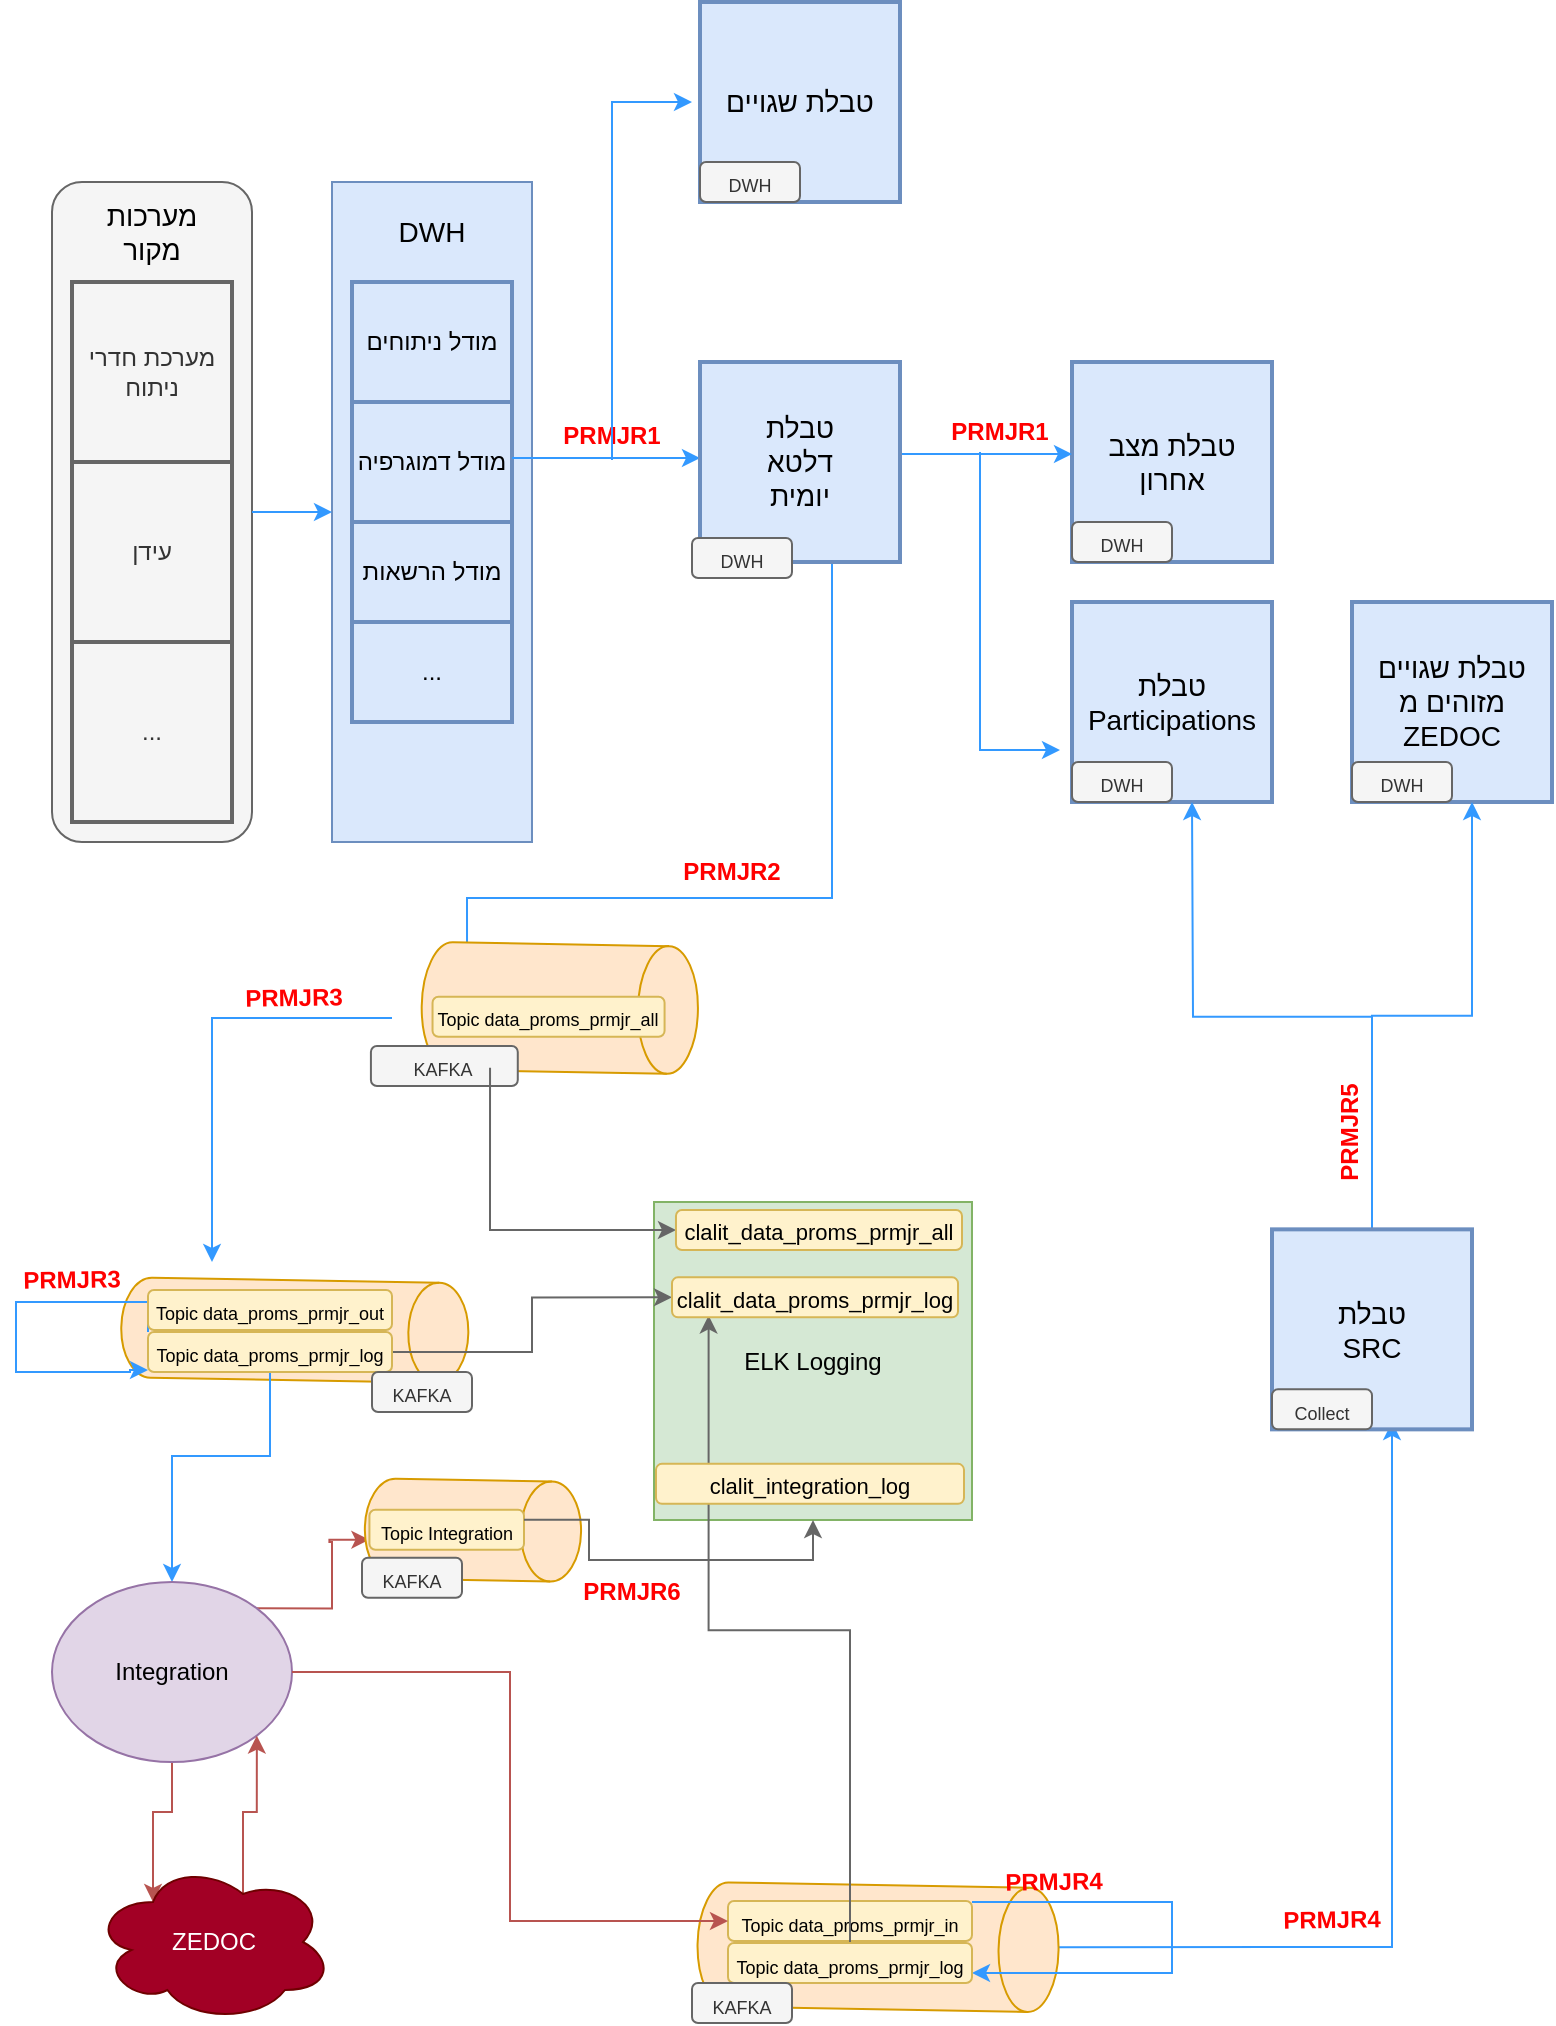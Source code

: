 <mxfile version="20.8.22" type="github">
  <diagram name="‫עמוד-1‬" id="UTx1FxKETpSa5mLvCJv0">
    <mxGraphModel dx="995" dy="612" grid="1" gridSize="10" guides="1" tooltips="1" connect="1" arrows="1" fold="1" page="1" pageScale="1" pageWidth="827" pageHeight="1169" math="0" shadow="0">
      <root>
        <mxCell id="0" />
        <mxCell id="1" parent="0" />
        <mxCell id="qalA2DdfZjyfhrwCt3sX-16" style="edgeStyle=orthogonalEdgeStyle;rounded=0;orthogonalLoop=1;jettySize=auto;html=1;entryX=0;entryY=0.5;entryDx=0;entryDy=0;entryPerimeter=0;strokeColor=#3399FF;fontColor=#000000;exitX=0.66;exitY=1;exitDx=0;exitDy=0;exitPerimeter=0;" parent="1" source="ysbtws3u_5ZjublSt12L-21" edge="1">
          <mxGeometry relative="1" as="geometry">
            <mxPoint x="364" y="298" as="sourcePoint" />
            <mxPoint x="247.526" y="550.374" as="targetPoint" />
            <Array as="points">
              <mxPoint x="430" y="518" />
              <mxPoint x="248" y="518" />
            </Array>
          </mxGeometry>
        </mxCell>
        <mxCell id="qalA2DdfZjyfhrwCt3sX-15" value="" style="group" parent="1" vertex="1" connectable="0">
          <mxGeometry x="204.29" y="551.63" width="125.71" height="90.47" as="geometry" />
        </mxCell>
        <mxCell id="qalA2DdfZjyfhrwCt3sX-13" value="" style="shape=cylinder3;whiteSpace=wrap;html=1;boundedLbl=1;backgroundOutline=1;size=15;rotation=91;fillColor=#ffe6cc;strokeColor=#d79b00;" parent="qalA2DdfZjyfhrwCt3sX-15" vertex="1">
          <mxGeometry x="57.69" y="-47.64" width="63.86" height="138.11" as="geometry" />
        </mxCell>
        <mxCell id="qalA2DdfZjyfhrwCt3sX-23" value="&lt;font style=&quot;font-size: 9px;&quot;&gt;Topic data_proms_prmjr_all&lt;/font&gt;" style="rounded=1;whiteSpace=wrap;html=1;strokeWidth=1;fontSize=14;fillColor=#fff2cc;strokeColor=#d6b656;container=0;" parent="qalA2DdfZjyfhrwCt3sX-15" vertex="1">
          <mxGeometry x="25.98" y="15.74" width="116.02" height="20" as="geometry" />
        </mxCell>
        <mxCell id="qalA2DdfZjyfhrwCt3sX-60" value="&lt;font style=&quot;font-size: 9px;&quot;&gt;KAFKA&lt;/font&gt;" style="rounded=1;whiteSpace=wrap;html=1;strokeWidth=1;fontSize=14;fillColor=#f5f5f5;fontColor=#333333;strokeColor=#666666;container=0;" parent="qalA2DdfZjyfhrwCt3sX-15" vertex="1">
          <mxGeometry x="-4.832" y="40.369" width="73.429" height="20.001" as="geometry" />
        </mxCell>
        <mxCell id="qalA2DdfZjyfhrwCt3sX-19" value="ELK Logging" style="whiteSpace=wrap;html=1;aspect=fixed;fillColor=#d5e8d4;strokeColor=#82b366;" parent="1" vertex="1">
          <mxGeometry x="341" y="670" width="159" height="159" as="geometry" />
        </mxCell>
        <mxCell id="qalA2DdfZjyfhrwCt3sX-20" style="edgeStyle=orthogonalEdgeStyle;rounded=0;orthogonalLoop=1;jettySize=auto;html=1;entryX=0;entryY=0.5;entryDx=0;entryDy=0;strokeColor=#666666;fontColor=#000000;exitX=1;exitY=0;exitDx=0;exitDy=15;exitPerimeter=0;fillColor=#f5f5f5;" parent="1" target="W7vz-Achiv2x6z0J3eZe-1" edge="1">
          <mxGeometry relative="1" as="geometry">
            <mxPoint x="259.02" y="602.844" as="sourcePoint" />
            <mxPoint x="326" y="699.75" as="targetPoint" />
            <Array as="points">
              <mxPoint x="259" y="684" />
            </Array>
          </mxGeometry>
        </mxCell>
        <mxCell id="qalA2DdfZjyfhrwCt3sX-21" value="" style="shape=cylinder3;whiteSpace=wrap;html=1;boundedLbl=1;backgroundOutline=1;size=15;rotation=91;fillColor=#ffe6cc;strokeColor=#d79b00;" parent="1" vertex="1">
          <mxGeometry x="136.4" y="647.37" width="50" height="173.55" as="geometry" />
        </mxCell>
        <mxCell id="qalA2DdfZjyfhrwCt3sX-26" style="edgeStyle=orthogonalEdgeStyle;rounded=0;orthogonalLoop=1;jettySize=auto;html=1;entryX=0;entryY=0.5;entryDx=0;entryDy=0;strokeColor=#3399FF;fontColor=#000000;" parent="1" edge="1">
          <mxGeometry relative="1" as="geometry">
            <mxPoint x="88" y="735" as="sourcePoint" />
            <mxPoint x="88" y="754" as="targetPoint" />
            <Array as="points">
              <mxPoint x="88" y="720" />
              <mxPoint x="22" y="720" />
              <mxPoint x="22" y="755" />
              <mxPoint x="79" y="755" />
              <mxPoint x="79" y="754" />
            </Array>
          </mxGeometry>
        </mxCell>
        <mxCell id="qalA2DdfZjyfhrwCt3sX-34" style="edgeStyle=orthogonalEdgeStyle;rounded=0;orthogonalLoop=1;jettySize=auto;html=1;entryX=0.5;entryY=0;entryDx=0;entryDy=0;strokeColor=#3399FF;fontColor=#000000;" parent="1" source="qalA2DdfZjyfhrwCt3sX-24" target="qalA2DdfZjyfhrwCt3sX-32" edge="1">
          <mxGeometry relative="1" as="geometry" />
        </mxCell>
        <mxCell id="qalA2DdfZjyfhrwCt3sX-24" value="&lt;font style=&quot;font-size: 9px;&quot;&gt;Topic data_proms_prmjr_out&lt;/font&gt;" style="rounded=1;whiteSpace=wrap;html=1;strokeWidth=1;fontSize=14;fillColor=#fff2cc;strokeColor=#d6b656;container=0;" parent="1" vertex="1">
          <mxGeometry x="88" y="714" width="122" height="20" as="geometry" />
        </mxCell>
        <mxCell id="qalA2DdfZjyfhrwCt3sX-78" style="edgeStyle=orthogonalEdgeStyle;rounded=0;orthogonalLoop=1;jettySize=auto;html=1;strokeColor=#666666;fontColor=#000000;fillColor=#f5f5f5;entryX=0;entryY=0.5;entryDx=0;entryDy=0;" parent="1" source="qalA2DdfZjyfhrwCt3sX-25" target="W7vz-Achiv2x6z0J3eZe-2" edge="1">
          <mxGeometry relative="1" as="geometry" />
        </mxCell>
        <mxCell id="qalA2DdfZjyfhrwCt3sX-25" value="&lt;font style=&quot;font-size: 9px;&quot;&gt;Topic data_proms_prmjr_log&lt;/font&gt;" style="rounded=1;whiteSpace=wrap;html=1;strokeWidth=1;fontSize=14;fillColor=#fff2cc;strokeColor=#d6b656;container=0;" parent="1" vertex="1">
          <mxGeometry x="88" y="735" width="122" height="20" as="geometry" />
        </mxCell>
        <mxCell id="qalA2DdfZjyfhrwCt3sX-27" style="edgeStyle=orthogonalEdgeStyle;rounded=0;orthogonalLoop=1;jettySize=auto;html=1;strokeColor=#3399FF;fontColor=#000000;startArrow=none;" parent="1" edge="1">
          <mxGeometry relative="1" as="geometry">
            <mxPoint x="210" y="578" as="sourcePoint" />
            <mxPoint x="120" y="700" as="targetPoint" />
            <Array as="points">
              <mxPoint x="120" y="578" />
            </Array>
          </mxGeometry>
        </mxCell>
        <mxCell id="qalA2DdfZjyfhrwCt3sX-30" value="&lt;font color=&quot;#ff0000&quot; style=&quot;font-size: 12px;&quot;&gt;PRMJR3&lt;br&gt;&lt;/font&gt;" style="text;html=1;align=center;verticalAlign=middle;whiteSpace=wrap;rounded=0;fontSize=9;fontStyle=1;rotation=-1;" parent="1" vertex="1">
          <mxGeometry x="20" y="694" width="60" height="30" as="geometry" />
        </mxCell>
        <mxCell id="qalA2DdfZjyfhrwCt3sX-47" style="edgeStyle=orthogonalEdgeStyle;rounded=0;orthogonalLoop=1;jettySize=auto;html=1;entryX=0;entryY=0.75;entryDx=0;entryDy=0;strokeColor=#b85450;fontColor=#000000;exitX=1;exitY=0;exitDx=0;exitDy=0;fillColor=#f8cecc;" parent="1" source="qalA2DdfZjyfhrwCt3sX-32" target="qalA2DdfZjyfhrwCt3sX-41" edge="1">
          <mxGeometry relative="1" as="geometry" />
        </mxCell>
        <mxCell id="qalA2DdfZjyfhrwCt3sX-67" style="edgeStyle=orthogonalEdgeStyle;rounded=0;orthogonalLoop=1;jettySize=auto;html=1;entryX=0.25;entryY=0.25;entryDx=0;entryDy=0;entryPerimeter=0;strokeColor=#b85450;fontColor=#000000;fillColor=#f8cecc;" parent="1" source="qalA2DdfZjyfhrwCt3sX-32" target="qalA2DdfZjyfhrwCt3sX-33" edge="1">
          <mxGeometry relative="1" as="geometry" />
        </mxCell>
        <mxCell id="qalA2DdfZjyfhrwCt3sX-32" value="Integration" style="ellipse;whiteSpace=wrap;html=1;fillColor=#e1d5e7;strokeColor=#9673a6;" parent="1" vertex="1">
          <mxGeometry x="40" y="860" width="120" height="90" as="geometry" />
        </mxCell>
        <mxCell id="qalA2DdfZjyfhrwCt3sX-36" style="edgeStyle=orthogonalEdgeStyle;rounded=0;orthogonalLoop=1;jettySize=auto;html=1;entryX=1;entryY=1;entryDx=0;entryDy=0;strokeColor=#b85450;fontColor=#000000;fillColor=#f8cecc;exitX=0.625;exitY=0.2;exitDx=0;exitDy=0;exitPerimeter=0;" parent="1" source="qalA2DdfZjyfhrwCt3sX-33" target="qalA2DdfZjyfhrwCt3sX-32" edge="1">
          <mxGeometry relative="1" as="geometry" />
        </mxCell>
        <mxCell id="qalA2DdfZjyfhrwCt3sX-33" value="ZEDOC" style="ellipse;shape=cloud;whiteSpace=wrap;html=1;fontColor=#ffffff;fillColor=#a20025;strokeColor=#6F0000;" parent="1" vertex="1">
          <mxGeometry x="60.5" y="1000" width="120" height="80" as="geometry" />
        </mxCell>
        <mxCell id="qalA2DdfZjyfhrwCt3sX-37" value="&lt;font color=&quot;#ff0000&quot; style=&quot;font-size: 12px;&quot;&gt;PRMJR3&lt;br&gt;&lt;/font&gt;" style="text;html=1;align=center;verticalAlign=middle;whiteSpace=wrap;rounded=0;fontSize=9;fontStyle=1;rotation=-1;" parent="1" vertex="1">
          <mxGeometry x="130.997" y="553.001" width="60" height="30" as="geometry" />
        </mxCell>
        <mxCell id="qalA2DdfZjyfhrwCt3sX-39" value="" style="group" parent="1" vertex="1" connectable="0">
          <mxGeometry x="196.0" y="808.114" width="85.6" height="80" as="geometry" />
        </mxCell>
        <mxCell id="qalA2DdfZjyfhrwCt3sX-40" value="" style="shape=cylinder3;whiteSpace=wrap;html=1;boundedLbl=1;backgroundOutline=1;size=15;rotation=91;fillColor=#ffe6cc;strokeColor=#d79b00;" parent="qalA2DdfZjyfhrwCt3sX-39" vertex="1">
          <mxGeometry x="29.48" y="-28.11" width="50" height="108.11" as="geometry" />
        </mxCell>
        <mxCell id="qalA2DdfZjyfhrwCt3sX-41" value="&lt;font style=&quot;font-size: 9px;&quot;&gt;Topic Integration&lt;/font&gt;" style="rounded=1;whiteSpace=wrap;html=1;strokeWidth=1;fontSize=14;fillColor=#fff2cc;strokeColor=#d6b656;container=0;" parent="qalA2DdfZjyfhrwCt3sX-39" vertex="1">
          <mxGeometry x="2.71" y="15.74" width="77.29" height="20" as="geometry" />
        </mxCell>
        <mxCell id="qalA2DdfZjyfhrwCt3sX-62" value="&lt;font style=&quot;font-size: 9px;&quot;&gt;KAFKA&lt;/font&gt;" style="rounded=1;whiteSpace=wrap;html=1;strokeWidth=1;fontSize=14;fillColor=#f5f5f5;fontColor=#333333;strokeColor=#666666;container=0;" parent="qalA2DdfZjyfhrwCt3sX-39" vertex="1">
          <mxGeometry x="-1.0" y="39.736" width="50" height="20" as="geometry" />
        </mxCell>
        <mxCell id="qalA2DdfZjyfhrwCt3sX-44" value="" style="edgeStyle=orthogonalEdgeStyle;rounded=0;orthogonalLoop=1;jettySize=auto;html=1;strokeColor=#666666;fontColor=#000000;fillColor=#f5f5f5;entryX=0.5;entryY=1;entryDx=0;entryDy=0;exitX=1;exitY=0.25;exitDx=0;exitDy=0;" parent="1" source="qalA2DdfZjyfhrwCt3sX-41" target="qalA2DdfZjyfhrwCt3sX-19" edge="1">
          <mxGeometry relative="1" as="geometry">
            <mxPoint x="170" y="791.61" as="targetPoint" />
          </mxGeometry>
        </mxCell>
        <mxCell id="qalA2DdfZjyfhrwCt3sX-75" style="edgeStyle=orthogonalEdgeStyle;rounded=0;orthogonalLoop=1;jettySize=auto;html=1;entryX=0.6;entryY=0.963;entryDx=0;entryDy=0;entryPerimeter=0;strokeColor=#3399FF;fontColor=#000000;" parent="1" source="qalA2DdfZjyfhrwCt3sX-49" target="qalA2DdfZjyfhrwCt3sX-73" edge="1">
          <mxGeometry relative="1" as="geometry" />
        </mxCell>
        <mxCell id="qalA2DdfZjyfhrwCt3sX-49" value="" style="shape=cylinder3;whiteSpace=wrap;html=1;boundedLbl=1;backgroundOutline=1;size=15;rotation=91;fillColor=#ffe6cc;strokeColor=#d79b00;" parent="1" vertex="1">
          <mxGeometry x="421.96" y="952.33" width="62.13" height="180.52" as="geometry" />
        </mxCell>
        <mxCell id="qalA2DdfZjyfhrwCt3sX-70" style="edgeStyle=orthogonalEdgeStyle;rounded=0;orthogonalLoop=1;jettySize=auto;html=1;strokeColor=#3399FF;fontColor=#000000;entryX=1;entryY=0.75;entryDx=0;entryDy=0;" parent="1" source="qalA2DdfZjyfhrwCt3sX-52" target="qalA2DdfZjyfhrwCt3sX-53" edge="1">
          <mxGeometry relative="1" as="geometry">
            <mxPoint x="540" y="1060" as="targetPoint" />
            <Array as="points">
              <mxPoint x="600" y="1020" />
              <mxPoint x="600" y="1056" />
            </Array>
          </mxGeometry>
        </mxCell>
        <mxCell id="qalA2DdfZjyfhrwCt3sX-52" value="&lt;font style=&quot;font-size: 9px;&quot;&gt;Topic data_proms_prmjr_in&lt;/font&gt;" style="rounded=1;whiteSpace=wrap;html=1;strokeWidth=1;fontSize=14;fillColor=#fff2cc;strokeColor=#d6b656;container=0;" parent="1" vertex="1">
          <mxGeometry x="378" y="1019.5" width="122" height="20" as="geometry" />
        </mxCell>
        <mxCell id="qalA2DdfZjyfhrwCt3sX-72" style="edgeStyle=orthogonalEdgeStyle;rounded=0;orthogonalLoop=1;jettySize=auto;html=1;strokeColor=#666666;fontColor=#000000;fillColor=#f5f5f5;entryX=0.128;entryY=0.952;entryDx=0;entryDy=0;entryPerimeter=0;" parent="1" source="qalA2DdfZjyfhrwCt3sX-53" edge="1" target="W7vz-Achiv2x6z0J3eZe-2">
          <mxGeometry relative="1" as="geometry">
            <mxPoint x="350" y="790" as="targetPoint" />
          </mxGeometry>
        </mxCell>
        <mxCell id="qalA2DdfZjyfhrwCt3sX-53" value="&lt;font style=&quot;font-size: 9px;&quot;&gt;Topic data_proms_prmjr_log&lt;/font&gt;" style="rounded=1;whiteSpace=wrap;html=1;strokeWidth=1;fontSize=14;fillColor=#fff2cc;strokeColor=#d6b656;container=0;" parent="1" vertex="1">
          <mxGeometry x="378" y="1040.5" width="122" height="20" as="geometry" />
        </mxCell>
        <mxCell id="qalA2DdfZjyfhrwCt3sX-55" value="&lt;font color=&quot;#ff0000&quot; style=&quot;font-size: 12px;&quot;&gt;PRMJR4&lt;br&gt;&lt;/font&gt;" style="text;html=1;align=center;verticalAlign=middle;whiteSpace=wrap;rounded=0;fontSize=9;fontStyle=1;rotation=-1;" parent="1" vertex="1">
          <mxGeometry x="511" y="995" width="60" height="30" as="geometry" />
        </mxCell>
        <mxCell id="qalA2DdfZjyfhrwCt3sX-61" value="&lt;font style=&quot;font-size: 9px;&quot;&gt;KAFKA&lt;/font&gt;" style="rounded=1;whiteSpace=wrap;html=1;strokeWidth=1;fontSize=14;fillColor=#f5f5f5;fontColor=#333333;strokeColor=#666666;container=0;" parent="1" vertex="1">
          <mxGeometry x="200" y="755" width="50" height="20" as="geometry" />
        </mxCell>
        <mxCell id="qalA2DdfZjyfhrwCt3sX-63" value="&lt;font style=&quot;font-size: 9px;&quot;&gt;KAFKA&lt;/font&gt;" style="rounded=1;whiteSpace=wrap;html=1;strokeWidth=1;fontSize=14;fillColor=#f5f5f5;fontColor=#333333;strokeColor=#666666;container=0;" parent="1" vertex="1">
          <mxGeometry x="360" y="1060.5" width="50" height="20" as="geometry" />
        </mxCell>
        <mxCell id="qalA2DdfZjyfhrwCt3sX-65" value="" style="group" parent="1" vertex="1" connectable="0">
          <mxGeometry x="40" y="70" width="750" height="420" as="geometry" />
        </mxCell>
        <mxCell id="ysbtws3u_5ZjublSt12L-7" value="" style="group" parent="qalA2DdfZjyfhrwCt3sX-65" vertex="1" connectable="0">
          <mxGeometry y="90" width="100" height="330" as="geometry" />
        </mxCell>
        <mxCell id="ysbtws3u_5ZjublSt12L-1" value="" style="rounded=1;whiteSpace=wrap;html=1;fillColor=#f5f5f5;fontColor=#333333;strokeColor=#666666;" parent="ysbtws3u_5ZjublSt12L-7" vertex="1">
          <mxGeometry width="100" height="330" as="geometry" />
        </mxCell>
        <mxCell id="ysbtws3u_5ZjublSt12L-3" value="מערכת חדרי ניתוח" style="rounded=0;whiteSpace=wrap;html=1;fillColor=#f5f5f5;fontColor=#333333;strokeColor=#666666;strokeWidth=2;" parent="ysbtws3u_5ZjublSt12L-7" vertex="1">
          <mxGeometry x="10" y="50" width="80" height="90" as="geometry" />
        </mxCell>
        <mxCell id="ysbtws3u_5ZjublSt12L-4" value="עידן" style="rounded=0;whiteSpace=wrap;html=1;fillColor=#f5f5f5;fontColor=#333333;strokeColor=#666666;strokeWidth=2;" parent="ysbtws3u_5ZjublSt12L-7" vertex="1">
          <mxGeometry x="10" y="140" width="80" height="90" as="geometry" />
        </mxCell>
        <mxCell id="ysbtws3u_5ZjublSt12L-5" value="..." style="rounded=0;whiteSpace=wrap;html=1;fillColor=#f5f5f5;fontColor=#333333;strokeColor=#666666;strokeWidth=2;" parent="ysbtws3u_5ZjublSt12L-7" vertex="1">
          <mxGeometry x="10" y="230" width="80" height="90" as="geometry" />
        </mxCell>
        <mxCell id="ysbtws3u_5ZjublSt12L-6" value="&lt;font style=&quot;font-size: 14px;&quot;&gt;מערכות מקור&lt;/font&gt;" style="text;html=1;strokeColor=none;fillColor=none;align=center;verticalAlign=middle;whiteSpace=wrap;rounded=0;" parent="ysbtws3u_5ZjublSt12L-7" vertex="1">
          <mxGeometry x="20" y="10" width="60" height="30" as="geometry" />
        </mxCell>
        <mxCell id="ysbtws3u_5ZjublSt12L-8" value="" style="group;fillColor=#dae8fc;strokeColor=#6c8ebf;" parent="qalA2DdfZjyfhrwCt3sX-65" vertex="1" connectable="0">
          <mxGeometry x="140" y="90" width="100" height="330" as="geometry" />
        </mxCell>
        <mxCell id="ysbtws3u_5ZjublSt12L-10" value="מודל ניתוחים" style="rounded=0;whiteSpace=wrap;html=1;fillColor=#dae8fc;strokeColor=#6c8ebf;strokeWidth=2;" parent="ysbtws3u_5ZjublSt12L-8" vertex="1">
          <mxGeometry x="10" y="50" width="80" height="60" as="geometry" />
        </mxCell>
        <mxCell id="ysbtws3u_5ZjublSt12L-11" value="מודל דמוגרפיה" style="rounded=0;whiteSpace=wrap;html=1;fillColor=#dae8fc;strokeColor=#6c8ebf;strokeWidth=2;" parent="ysbtws3u_5ZjublSt12L-8" vertex="1">
          <mxGeometry x="10" y="110" width="80" height="60" as="geometry" />
        </mxCell>
        <mxCell id="ysbtws3u_5ZjublSt12L-12" value="מודל הרשאות" style="rounded=0;whiteSpace=wrap;html=1;fillColor=#dae8fc;strokeColor=#6c8ebf;strokeWidth=2;" parent="ysbtws3u_5ZjublSt12L-8" vertex="1">
          <mxGeometry x="10" y="170" width="80" height="50" as="geometry" />
        </mxCell>
        <mxCell id="ysbtws3u_5ZjublSt12L-13" value="&lt;font style=&quot;font-size: 14px;&quot;&gt;DWH&lt;/font&gt;" style="text;html=1;strokeColor=none;fillColor=none;align=center;verticalAlign=middle;whiteSpace=wrap;rounded=0;" parent="ysbtws3u_5ZjublSt12L-8" vertex="1">
          <mxGeometry x="20" y="10" width="60" height="30" as="geometry" />
        </mxCell>
        <mxCell id="ysbtws3u_5ZjublSt12L-14" value="..." style="rounded=0;whiteSpace=wrap;html=1;fillColor=#dae8fc;strokeColor=#6c8ebf;strokeWidth=2;" parent="ysbtws3u_5ZjublSt12L-8" vertex="1">
          <mxGeometry x="10" y="220" width="80" height="50" as="geometry" />
        </mxCell>
        <mxCell id="ysbtws3u_5ZjublSt12L-16" value="" style="endArrow=classic;html=1;rounded=0;fontSize=14;exitX=1;exitY=0.5;exitDx=0;exitDy=0;entryX=0;entryY=0.5;entryDx=0;entryDy=0;strokeColor=#3399FF;" parent="qalA2DdfZjyfhrwCt3sX-65" source="ysbtws3u_5ZjublSt12L-1" edge="1">
          <mxGeometry width="50" height="50" relative="1" as="geometry">
            <mxPoint x="340" y="310" as="sourcePoint" />
            <mxPoint x="140" y="255" as="targetPoint" />
          </mxGeometry>
        </mxCell>
        <mxCell id="ysbtws3u_5ZjublSt12L-26" value="" style="edgeStyle=orthogonalEdgeStyle;rounded=0;orthogonalLoop=1;jettySize=auto;html=1;strokeColor=#3399FF;fontSize=9;fontColor=#3399FF;" parent="qalA2DdfZjyfhrwCt3sX-65" edge="1">
          <mxGeometry relative="1" as="geometry">
            <mxPoint x="230" y="228" as="sourcePoint" />
            <mxPoint x="324" y="228" as="targetPoint" />
          </mxGeometry>
        </mxCell>
        <mxCell id="ysbtws3u_5ZjublSt12L-29" value="&lt;font color=&quot;#ff0000&quot; style=&quot;font-size: 12px;&quot;&gt;PRMJR1&lt;/font&gt;" style="text;html=1;align=center;verticalAlign=middle;whiteSpace=wrap;rounded=0;fontSize=9;fontStyle=1" parent="qalA2DdfZjyfhrwCt3sX-65" vertex="1">
          <mxGeometry x="250" y="202" width="60" height="30" as="geometry" />
        </mxCell>
        <mxCell id="qalA2DdfZjyfhrwCt3sX-6" value="" style="endArrow=classic;html=1;rounded=0;fillColor=#dae8fc;strokeColor=#3399FF;fontColor=#0000FF;" parent="qalA2DdfZjyfhrwCt3sX-65" edge="1">
          <mxGeometry width="50" height="50" relative="1" as="geometry">
            <mxPoint x="280" y="229" as="sourcePoint" />
            <mxPoint x="320" y="50" as="targetPoint" />
            <Array as="points">
              <mxPoint x="280" y="50" />
            </Array>
          </mxGeometry>
        </mxCell>
        <mxCell id="qalA2DdfZjyfhrwCt3sX-2" value="טבלת מצב אחרון" style="whiteSpace=wrap;html=1;aspect=fixed;strokeWidth=2;fontSize=14;fillColor=#dae8fc;strokeColor=#6c8ebf;container=0;" parent="qalA2DdfZjyfhrwCt3sX-65" vertex="1">
          <mxGeometry x="510" y="180" width="100" height="100" as="geometry" />
        </mxCell>
        <mxCell id="qalA2DdfZjyfhrwCt3sX-3" value="טבלת Participations" style="whiteSpace=wrap;html=1;aspect=fixed;strokeWidth=2;fontSize=14;fillColor=#dae8fc;strokeColor=#6c8ebf;container=0;" parent="qalA2DdfZjyfhrwCt3sX-65" vertex="1">
          <mxGeometry x="510" y="300" width="100" height="100" as="geometry" />
        </mxCell>
        <mxCell id="qalA2DdfZjyfhrwCt3sX-4" value="&lt;font style=&quot;font-size: 9px;&quot;&gt;DWH&lt;/font&gt;" style="rounded=1;whiteSpace=wrap;html=1;strokeWidth=1;fontSize=14;fillColor=#f5f5f5;fontColor=#333333;strokeColor=#666666;container=0;" parent="qalA2DdfZjyfhrwCt3sX-65" vertex="1">
          <mxGeometry x="510" y="260" width="50" height="20" as="geometry" />
        </mxCell>
        <mxCell id="qalA2DdfZjyfhrwCt3sX-5" value="&lt;font style=&quot;font-size: 9px;&quot;&gt;DWH&lt;/font&gt;" style="rounded=1;whiteSpace=wrap;html=1;strokeWidth=1;fontSize=14;fillColor=#f5f5f5;fontColor=#333333;strokeColor=#666666;container=0;" parent="qalA2DdfZjyfhrwCt3sX-65" vertex="1">
          <mxGeometry x="510" y="380" width="50" height="20" as="geometry" />
        </mxCell>
        <mxCell id="qalA2DdfZjyfhrwCt3sX-8" value="" style="edgeStyle=orthogonalEdgeStyle;rounded=0;orthogonalLoop=1;jettySize=auto;html=1;strokeColor=#3399FF;fontSize=9;fontColor=#3399FF;" parent="qalA2DdfZjyfhrwCt3sX-65" edge="1">
          <mxGeometry relative="1" as="geometry">
            <mxPoint x="424" y="226" as="sourcePoint" />
            <mxPoint x="510" y="226" as="targetPoint" />
          </mxGeometry>
        </mxCell>
        <mxCell id="qalA2DdfZjyfhrwCt3sX-9" value="&lt;font color=&quot;#ff0000&quot; style=&quot;font-size: 12px;&quot;&gt;PRMJR1&lt;/font&gt;" style="text;html=1;align=center;verticalAlign=middle;whiteSpace=wrap;rounded=0;fontSize=9;fontStyle=1" parent="qalA2DdfZjyfhrwCt3sX-65" vertex="1">
          <mxGeometry x="444" y="200" width="60" height="30" as="geometry" />
        </mxCell>
        <mxCell id="qalA2DdfZjyfhrwCt3sX-10" value="" style="endArrow=classic;html=1;rounded=0;fillColor=#dae8fc;strokeColor=#3399FF;fontColor=#0000FF;" parent="qalA2DdfZjyfhrwCt3sX-65" edge="1">
          <mxGeometry width="50" height="50" relative="1" as="geometry">
            <mxPoint x="464" y="225" as="sourcePoint" />
            <mxPoint x="504" y="374" as="targetPoint" />
            <Array as="points">
              <mxPoint x="464" y="295" />
              <mxPoint x="464" y="374" />
            </Array>
          </mxGeometry>
        </mxCell>
        <mxCell id="qalA2DdfZjyfhrwCt3sX-11" value="טבלת שגויים מזוהים מ ZEDOC" style="whiteSpace=wrap;html=1;aspect=fixed;strokeWidth=2;fontSize=14;fillColor=#dae8fc;strokeColor=#6c8ebf;container=0;" parent="qalA2DdfZjyfhrwCt3sX-65" vertex="1">
          <mxGeometry x="650" y="300" width="100" height="100" as="geometry" />
        </mxCell>
        <mxCell id="qalA2DdfZjyfhrwCt3sX-12" value="&lt;font style=&quot;font-size: 9px;&quot;&gt;DWH&lt;/font&gt;" style="rounded=1;whiteSpace=wrap;html=1;strokeWidth=1;fontSize=14;fillColor=#f5f5f5;fontColor=#333333;strokeColor=#666666;container=0;" parent="qalA2DdfZjyfhrwCt3sX-65" vertex="1">
          <mxGeometry x="650" y="380" width="50" height="20" as="geometry" />
        </mxCell>
        <mxCell id="ysbtws3u_5ZjublSt12L-21" value="טבלת&lt;br&gt;דלטא&lt;br&gt;יומית" style="whiteSpace=wrap;html=1;aspect=fixed;strokeWidth=2;fontSize=14;fillColor=#dae8fc;strokeColor=#6c8ebf;" parent="qalA2DdfZjyfhrwCt3sX-65" vertex="1">
          <mxGeometry x="324" y="180" width="100" height="100" as="geometry" />
        </mxCell>
        <mxCell id="ysbtws3u_5ZjublSt12L-22" value="טבלת שגויים" style="whiteSpace=wrap;html=1;aspect=fixed;strokeWidth=2;fontSize=14;fillColor=#dae8fc;strokeColor=#6c8ebf;" parent="qalA2DdfZjyfhrwCt3sX-65" vertex="1">
          <mxGeometry x="324" width="100" height="100" as="geometry" />
        </mxCell>
        <mxCell id="ysbtws3u_5ZjublSt12L-23" value="&lt;font style=&quot;font-size: 9px;&quot;&gt;DWH&lt;/font&gt;" style="rounded=1;whiteSpace=wrap;html=1;strokeWidth=1;fontSize=14;fillColor=#f5f5f5;fontColor=#333333;strokeColor=#666666;" parent="qalA2DdfZjyfhrwCt3sX-65" vertex="1">
          <mxGeometry x="320" y="268" width="50" height="20" as="geometry" />
        </mxCell>
        <mxCell id="ysbtws3u_5ZjublSt12L-24" value="&lt;font style=&quot;font-size: 9px;&quot;&gt;DWH&lt;/font&gt;" style="rounded=1;whiteSpace=wrap;html=1;strokeWidth=1;fontSize=14;fillColor=#f5f5f5;fontColor=#333333;strokeColor=#666666;" parent="qalA2DdfZjyfhrwCt3sX-65" vertex="1">
          <mxGeometry x="324" y="80" width="50" height="20" as="geometry" />
        </mxCell>
        <mxCell id="qalA2DdfZjyfhrwCt3sX-56" style="edgeStyle=orthogonalEdgeStyle;rounded=0;orthogonalLoop=1;jettySize=auto;html=1;entryX=0;entryY=0.5;entryDx=0;entryDy=0;strokeColor=#b85450;fontColor=#000000;fillColor=#f8cecc;" parent="1" source="qalA2DdfZjyfhrwCt3sX-32" target="qalA2DdfZjyfhrwCt3sX-52" edge="1">
          <mxGeometry relative="1" as="geometry" />
        </mxCell>
        <mxCell id="qalA2DdfZjyfhrwCt3sX-80" style="edgeStyle=orthogonalEdgeStyle;rounded=0;orthogonalLoop=1;jettySize=auto;html=1;entryX=0.6;entryY=1;entryDx=0;entryDy=0;entryPerimeter=0;strokeColor=#3399FF;fontColor=#000000;" parent="1" source="qalA2DdfZjyfhrwCt3sX-73" target="qalA2DdfZjyfhrwCt3sX-11" edge="1">
          <mxGeometry relative="1" as="geometry" />
        </mxCell>
        <mxCell id="qalA2DdfZjyfhrwCt3sX-81" style="edgeStyle=orthogonalEdgeStyle;rounded=0;orthogonalLoop=1;jettySize=auto;html=1;strokeColor=#3399FF;fontColor=#000000;exitX=0.5;exitY=0;exitDx=0;exitDy=0;" parent="1" source="qalA2DdfZjyfhrwCt3sX-73" edge="1">
          <mxGeometry relative="1" as="geometry">
            <mxPoint x="610" y="470" as="targetPoint" />
          </mxGeometry>
        </mxCell>
        <mxCell id="qalA2DdfZjyfhrwCt3sX-73" value="טבלת&lt;br&gt;SRC" style="whiteSpace=wrap;html=1;aspect=fixed;strokeWidth=2;fontSize=14;fillColor=#dae8fc;strokeColor=#6c8ebf;container=0;" parent="1" vertex="1">
          <mxGeometry x="650" y="683.68" width="100" height="100" as="geometry" />
        </mxCell>
        <mxCell id="qalA2DdfZjyfhrwCt3sX-74" value="&lt;font style=&quot;font-size: 9px;&quot;&gt;Collect&lt;/font&gt;" style="rounded=1;whiteSpace=wrap;html=1;strokeWidth=1;fontSize=14;fillColor=#f5f5f5;fontColor=#333333;strokeColor=#666666;container=0;" parent="1" vertex="1">
          <mxGeometry x="650" y="763.68" width="50" height="20" as="geometry" />
        </mxCell>
        <mxCell id="qalA2DdfZjyfhrwCt3sX-76" value="&lt;font color=&quot;#ff0000&quot; style=&quot;font-size: 12px;&quot;&gt;PRMJR4&lt;br&gt;&lt;/font&gt;" style="text;html=1;align=center;verticalAlign=middle;whiteSpace=wrap;rounded=0;fontSize=9;fontStyle=1;rotation=-1;" parent="1" vertex="1">
          <mxGeometry x="650" y="1013.5" width="60" height="30" as="geometry" />
        </mxCell>
        <mxCell id="qalA2DdfZjyfhrwCt3sX-82" value="&lt;font color=&quot;#ff0000&quot; style=&quot;font-size: 12px;&quot;&gt;PRMJR5&lt;br&gt;&lt;/font&gt;" style="text;html=1;align=center;verticalAlign=middle;whiteSpace=wrap;rounded=0;fontSize=9;fontStyle=1;rotation=-90;" parent="1" vertex="1">
          <mxGeometry x="659" y="620" width="60" height="30" as="geometry" />
        </mxCell>
        <mxCell id="qalA2DdfZjyfhrwCt3sX-17" value="&lt;font color=&quot;#ff0000&quot; style=&quot;font-size: 12px;&quot;&gt;PRMJR2&lt;br&gt;&lt;/font&gt;" style="text;html=1;align=center;verticalAlign=middle;whiteSpace=wrap;rounded=0;fontSize=9;fontStyle=1;rotation=0;" parent="1" vertex="1">
          <mxGeometry x="350" y="490" width="60" height="30" as="geometry" />
        </mxCell>
        <mxCell id="W7vz-Achiv2x6z0J3eZe-1" value="&lt;font style=&quot;font-size: 11px;&quot;&gt;clalit_data_proms_prmjr_all&lt;/font&gt;" style="rounded=1;whiteSpace=wrap;html=1;strokeWidth=1;fontSize=14;fillColor=#fff2cc;strokeColor=#d6b656;container=0;" vertex="1" parent="1">
          <mxGeometry x="351.99" y="674" width="143.01" height="20" as="geometry" />
        </mxCell>
        <mxCell id="W7vz-Achiv2x6z0J3eZe-2" value="&lt;font style=&quot;font-size: 11px;&quot;&gt;clalit_data_proms_prmjr_log&lt;/font&gt;" style="rounded=1;whiteSpace=wrap;html=1;strokeWidth=1;fontSize=14;fillColor=#fff2cc;strokeColor=#d6b656;container=0;" vertex="1" parent="1">
          <mxGeometry x="350" y="707.68" width="143.01" height="20" as="geometry" />
        </mxCell>
        <mxCell id="W7vz-Achiv2x6z0J3eZe-3" value="&lt;font style=&quot;font-size: 11px;&quot;&gt;clalit_integration_log&lt;/font&gt;" style="rounded=1;whiteSpace=wrap;html=1;strokeWidth=1;fontSize=14;fillColor=#fff2cc;strokeColor=#d6b656;container=0;" vertex="1" parent="1">
          <mxGeometry x="341.99" y="800.92" width="154.01" height="20" as="geometry" />
        </mxCell>
        <mxCell id="W7vz-Achiv2x6z0J3eZe-5" value="&lt;font color=&quot;#ff0000&quot; style=&quot;font-size: 12px;&quot;&gt;PRMJR6&lt;br&gt;&lt;/font&gt;" style="text;html=1;align=center;verticalAlign=middle;whiteSpace=wrap;rounded=0;fontSize=9;fontStyle=1;rotation=0;" vertex="1" parent="1">
          <mxGeometry x="300" y="850" width="60" height="30" as="geometry" />
        </mxCell>
      </root>
    </mxGraphModel>
  </diagram>
</mxfile>
